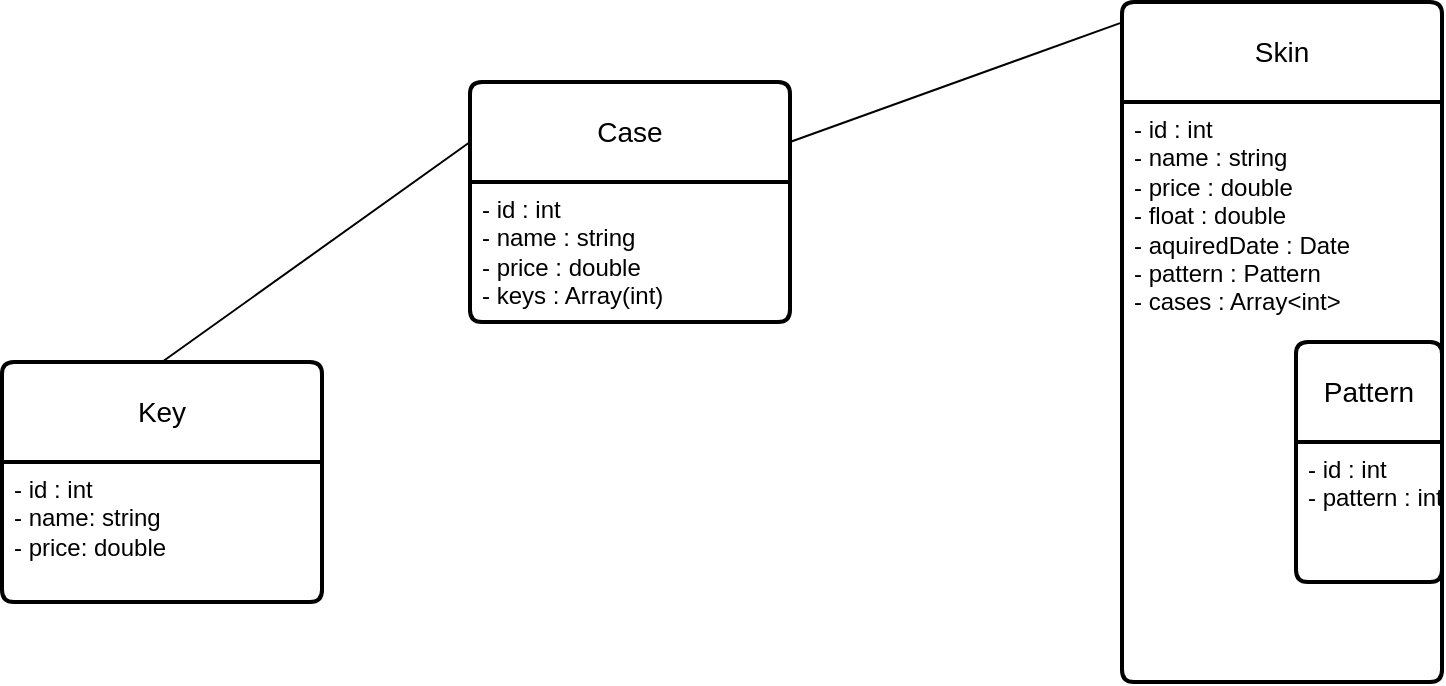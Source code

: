 <mxfile version="24.6.4" type="device">
  <diagram name="Page-1" id="ve4o18Rr6GOUPG3nW9y-">
    <mxGraphModel dx="1434" dy="876" grid="1" gridSize="10" guides="1" tooltips="1" connect="1" arrows="1" fold="1" page="1" pageScale="1" pageWidth="827" pageHeight="1169" math="0" shadow="0">
      <root>
        <mxCell id="0" />
        <mxCell id="1" parent="0" />
        <mxCell id="_f0deJ1TEBxTlyUWa4S5-20" value="Key" style="swimlane;childLayout=stackLayout;horizontal=1;startSize=50;horizontalStack=0;rounded=1;fontSize=14;fontStyle=0;strokeWidth=2;resizeParent=0;resizeLast=1;shadow=0;dashed=0;align=center;arcSize=4;whiteSpace=wrap;html=1;" parent="1" vertex="1">
          <mxGeometry x="20" y="330" width="160" height="120" as="geometry" />
        </mxCell>
        <mxCell id="_f0deJ1TEBxTlyUWa4S5-21" value="- id : int&lt;div&gt;- name: string&lt;/div&gt;&lt;div&gt;- price: double&lt;/div&gt;" style="align=left;strokeColor=none;fillColor=none;spacingLeft=4;fontSize=12;verticalAlign=top;resizable=0;rotatable=0;part=1;html=1;" parent="_f0deJ1TEBxTlyUWa4S5-20" vertex="1">
          <mxGeometry y="50" width="160" height="70" as="geometry" />
        </mxCell>
        <mxCell id="_f0deJ1TEBxTlyUWa4S5-22" value="Case" style="swimlane;childLayout=stackLayout;horizontal=1;startSize=50;horizontalStack=0;rounded=1;fontSize=14;fontStyle=0;strokeWidth=2;resizeParent=0;resizeLast=1;shadow=0;dashed=0;align=center;arcSize=4;whiteSpace=wrap;html=1;" parent="1" vertex="1">
          <mxGeometry x="254" y="190" width="160" height="120" as="geometry" />
        </mxCell>
        <mxCell id="_f0deJ1TEBxTlyUWa4S5-23" value="- id : int&lt;div&gt;- name : string&lt;/div&gt;&lt;div&gt;- price : double&lt;/div&gt;&lt;div&gt;- keys : Array(int)&lt;/div&gt;" style="align=left;strokeColor=none;fillColor=none;spacingLeft=4;fontSize=12;verticalAlign=top;resizable=0;rotatable=0;part=1;html=1;" parent="_f0deJ1TEBxTlyUWa4S5-22" vertex="1">
          <mxGeometry y="50" width="160" height="70" as="geometry" />
        </mxCell>
        <mxCell id="_f0deJ1TEBxTlyUWa4S5-24" value="" style="endArrow=none;html=1;rounded=0;exitX=0.5;exitY=0;exitDx=0;exitDy=0;entryX=0;entryY=0.25;entryDx=0;entryDy=0;" parent="1" source="_f0deJ1TEBxTlyUWa4S5-20" target="_f0deJ1TEBxTlyUWa4S5-22" edge="1">
          <mxGeometry width="50" height="50" relative="1" as="geometry">
            <mxPoint x="160" y="250" as="sourcePoint" />
            <mxPoint x="210" y="200" as="targetPoint" />
          </mxGeometry>
        </mxCell>
        <mxCell id="_f0deJ1TEBxTlyUWa4S5-25" value="Skin" style="swimlane;childLayout=stackLayout;horizontal=1;startSize=50;horizontalStack=0;rounded=1;fontSize=14;fontStyle=0;strokeWidth=2;resizeParent=0;resizeLast=1;shadow=0;dashed=0;align=center;arcSize=4;whiteSpace=wrap;html=1;" parent="1" vertex="1">
          <mxGeometry x="580" y="150" width="160" height="340" as="geometry" />
        </mxCell>
        <mxCell id="_f0deJ1TEBxTlyUWa4S5-26" value="- id : int&lt;div&gt;- name : string&lt;/div&gt;&lt;div&gt;- price : double&lt;/div&gt;&lt;div&gt;- float : double&lt;/div&gt;&lt;div&gt;- aquiredDate : Date&lt;/div&gt;&lt;div&gt;- pattern : Pattern&lt;/div&gt;&lt;div&gt;- cases : Array&amp;lt;int&amp;gt;&amp;nbsp;&lt;/div&gt;" style="align=left;strokeColor=none;fillColor=none;spacingLeft=4;fontSize=12;verticalAlign=top;resizable=0;rotatable=0;part=1;html=1;" parent="_f0deJ1TEBxTlyUWa4S5-25" vertex="1">
          <mxGeometry y="50" width="160" height="290" as="geometry" />
        </mxCell>
        <mxCell id="_f0deJ1TEBxTlyUWa4S5-32" value="Pattern" style="swimlane;childLayout=stackLayout;horizontal=1;startSize=50;horizontalStack=0;rounded=1;fontSize=14;fontStyle=0;strokeWidth=2;resizeParent=0;resizeLast=1;shadow=0;dashed=0;align=center;arcSize=4;whiteSpace=wrap;html=1;" parent="1" vertex="1">
          <mxGeometry x="667" y="320" width="73" height="120" as="geometry" />
        </mxCell>
        <mxCell id="_f0deJ1TEBxTlyUWa4S5-33" value="- id : int&lt;div&gt;- pattern : int&lt;/div&gt;" style="align=left;strokeColor=none;fillColor=none;spacingLeft=4;fontSize=12;verticalAlign=top;resizable=0;rotatable=0;part=1;html=1;" parent="_f0deJ1TEBxTlyUWa4S5-32" vertex="1">
          <mxGeometry y="50" width="73" height="70" as="geometry" />
        </mxCell>
        <mxCell id="_f0deJ1TEBxTlyUWa4S5-34" value="" style="endArrow=none;html=1;rounded=0;entryX=1;entryY=0.25;entryDx=0;entryDy=0;exitX=-0.006;exitY=0.031;exitDx=0;exitDy=0;exitPerimeter=0;" parent="1" source="_f0deJ1TEBxTlyUWa4S5-25" target="_f0deJ1TEBxTlyUWa4S5-22" edge="1">
          <mxGeometry width="50" height="50" relative="1" as="geometry">
            <mxPoint x="570" y="260" as="sourcePoint" />
            <mxPoint x="490" y="360" as="targetPoint" />
          </mxGeometry>
        </mxCell>
      </root>
    </mxGraphModel>
  </diagram>
</mxfile>
